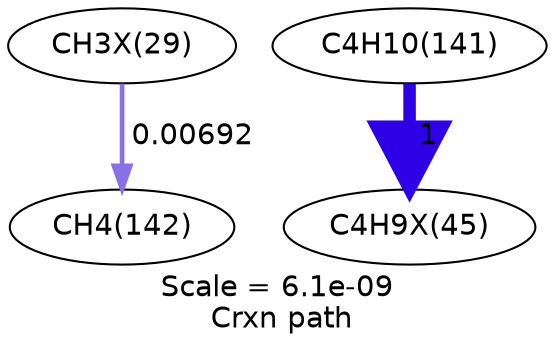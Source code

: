 digraph reaction_paths {
center=1;
s47 -> s16[fontname="Helvetica", style="setlinewidth(2.24)", arrowsize=1.12, color="0.7, 0.507, 0.9"
, label=" 0.00692"];
s15 -> s57[fontname="Helvetica", style="setlinewidth(6)", arrowsize=3, color="0.7, 1.5, 0.9"
, label=" 1"];
s15 [ fontname="Helvetica", label="C4H10(141)"];
s16 [ fontname="Helvetica", label="CH4(142)"];
s47 [ fontname="Helvetica", label="CH3X(29)"];
s57 [ fontname="Helvetica", label="C4H9X(45)"];
 label = "Scale = 6.1e-09\l Crxn path";
 fontname = "Helvetica";
}
